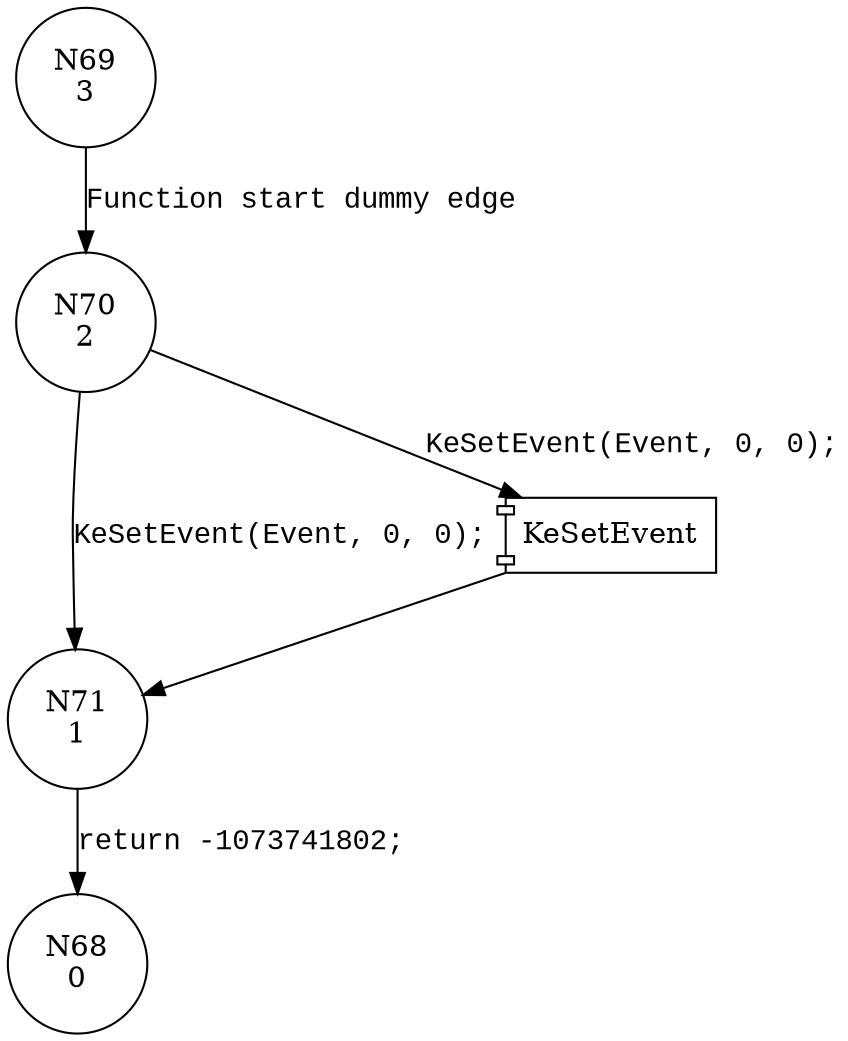 digraph CdAudioSignalCompletion {
69 [shape="circle" label="N69\n3"]
70 [shape="circle" label="N70\n2"]
71 [shape="circle" label="N71\n1"]
68 [shape="circle" label="N68\n0"]
69 -> 70 [label="Function start dummy edge" fontname="Courier New"]
100039 [shape="component" label="KeSetEvent"]
70 -> 100039 [label="KeSetEvent(Event, 0, 0);" fontname="Courier New"]
100039 -> 71 [label="" fontname="Courier New"]
70 -> 71 [label="KeSetEvent(Event, 0, 0);" fontname="Courier New"]
71 -> 68 [label="return -1073741802;" fontname="Courier New"]
}